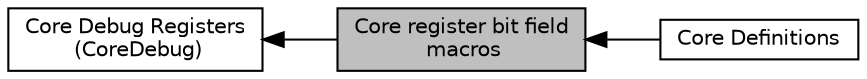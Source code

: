 digraph "Core register bit field macros"
{
  edge [fontname="Helvetica",fontsize="10",labelfontname="Helvetica",labelfontsize="10"];
  node [fontname="Helvetica",fontsize="10",shape=box];
  rankdir=LR;
  Node2 [label="Core Debug Registers\l (CoreDebug)",height=0.2,width=0.4,color="black", fillcolor="white", style="filled",URL="$group__CMSIS__CoreDebug.html",tooltip="Type definitions for the Core Debug Registers."];
  Node3 [label="Core Definitions",height=0.2,width=0.4,color="black", fillcolor="white", style="filled",URL="$group__CMSIS__core__base.html",tooltip="Definitions for base addresses, unions, and structures."];
  Node1 [label="Core register bit field\l macros",height=0.2,width=0.4,color="black", fillcolor="grey75", style="filled", fontcolor="black",tooltip="Macros for use with bit field definitions (xxx_Pos, xxx_Msk)."];
  Node2->Node1 [shape=plaintext, dir="back", style="solid"];
  Node1->Node3 [shape=plaintext, dir="back", style="solid"];
}
